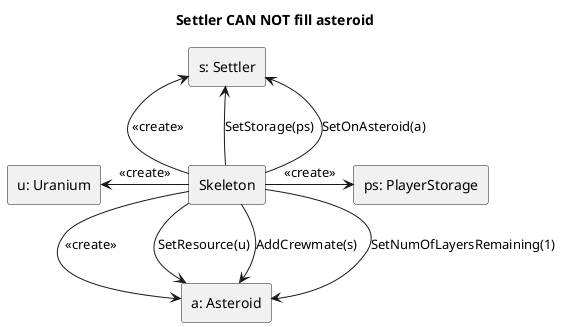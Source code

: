 @startuml

title "Settler CAN NOT fill asteroid"

rectangle "s: Settler" as settler
rectangle "a: Asteroid" as asteroid
rectangle "u: Uranium" as uran
rectangle "ps: PlayerStorage" as storage
rectangle "Skeleton" as skeleton

skeleton -up-> settler : <<create>>
skeleton -up-> settler: SetStorage(ps)
skeleton -up-> settler: SetOnAsteroid(a)
skeleton -down-> asteroid : <<create>>
skeleton -down-> asteroid: SetResource(u)
skeleton -down-> asteroid : AddCrewmate(s)
skeleton -down-> asteroid: SetNumOfLayersRemaining(1)
skeleton -left-> uran : <<create>>
skeleton -right-> storage : <<create>>

@enduml
